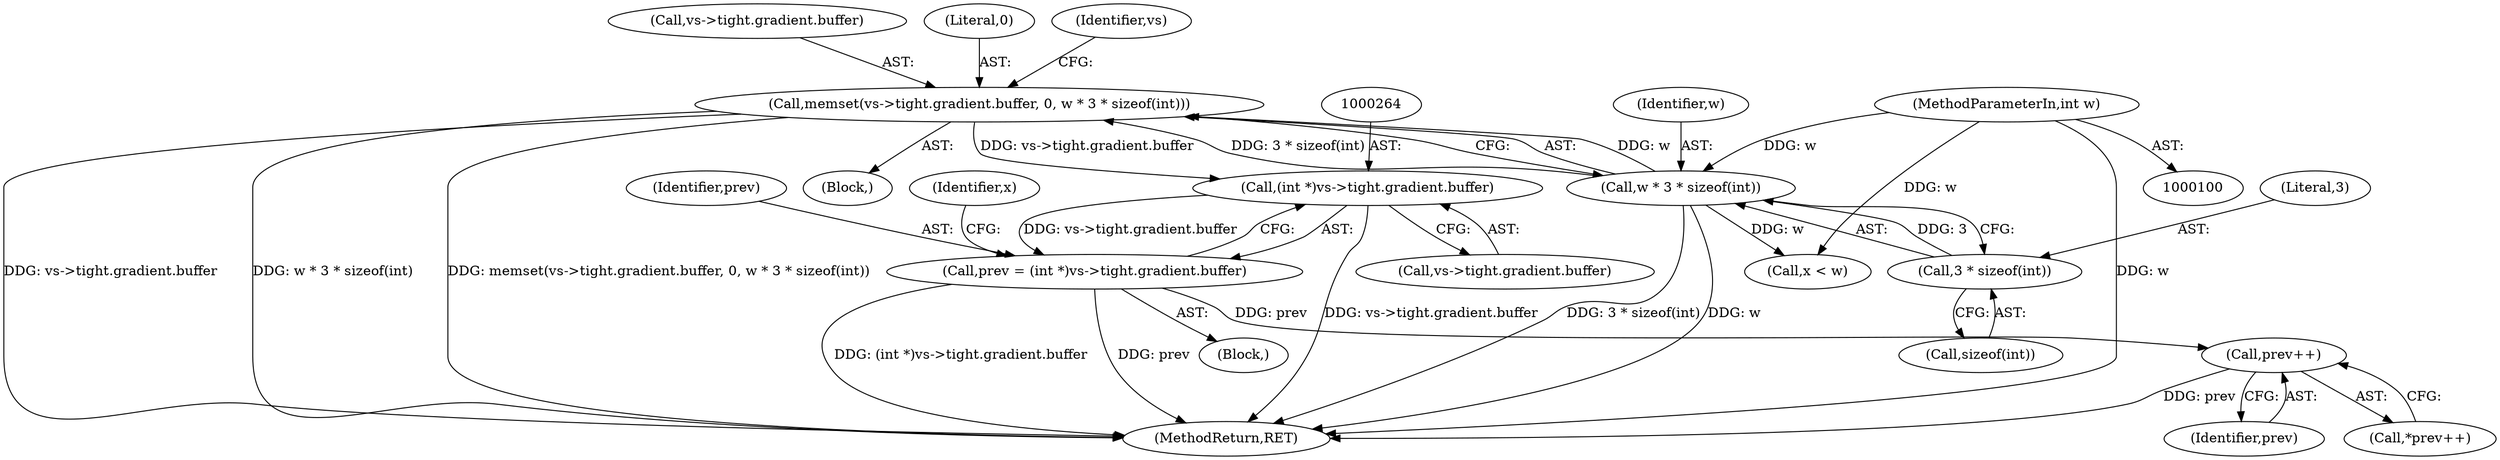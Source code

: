 digraph "0_qemu_9f64916da20eea67121d544698676295bbb105a7_7@API" {
"1000123" [label="(Call,memset(vs->tight.gradient.buffer, 0, w * 3 * sizeof(int)))"];
"1000132" [label="(Call,w * 3 * sizeof(int))"];
"1000103" [label="(MethodParameterIn,int w)"];
"1000134" [label="(Call,3 * sizeof(int))"];
"1000263" [label="(Call,(int *)vs->tight.gradient.buffer)"];
"1000261" [label="(Call,prev = (int *)vs->tight.gradient.buffer)"];
"1000332" [label="(Call,prev++)"];
"1000133" [label="(Identifier,w)"];
"1000262" [label="(Identifier,prev)"];
"1000276" [label="(Call,x < w)"];
"1000332" [label="(Call,prev++)"];
"1000136" [label="(Call,sizeof(int))"];
"1000265" [label="(Call,vs->tight.gradient.buffer)"];
"1000103" [label="(MethodParameterIn,int w)"];
"1000378" [label="(MethodReturn,RET)"];
"1000240" [label="(Block,)"];
"1000135" [label="(Literal,3)"];
"1000132" [label="(Call,w * 3 * sizeof(int))"];
"1000124" [label="(Call,vs->tight.gradient.buffer)"];
"1000263" [label="(Call,(int *)vs->tight.gradient.buffer)"];
"1000331" [label="(Call,*prev++)"];
"1000131" [label="(Literal,0)"];
"1000123" [label="(Call,memset(vs->tight.gradient.buffer, 0, w * 3 * sizeof(int)))"];
"1000134" [label="(Call,3 * sizeof(int))"];
"1000333" [label="(Identifier,prev)"];
"1000105" [label="(Block,)"];
"1000261" [label="(Call,prev = (int *)vs->tight.gradient.buffer)"];
"1000143" [label="(Identifier,vs)"];
"1000274" [label="(Identifier,x)"];
"1000123" -> "1000105"  [label="AST: "];
"1000123" -> "1000132"  [label="CFG: "];
"1000124" -> "1000123"  [label="AST: "];
"1000131" -> "1000123"  [label="AST: "];
"1000132" -> "1000123"  [label="AST: "];
"1000143" -> "1000123"  [label="CFG: "];
"1000123" -> "1000378"  [label="DDG: memset(vs->tight.gradient.buffer, 0, w * 3 * sizeof(int))"];
"1000123" -> "1000378"  [label="DDG: w * 3 * sizeof(int)"];
"1000123" -> "1000378"  [label="DDG: vs->tight.gradient.buffer"];
"1000132" -> "1000123"  [label="DDG: w"];
"1000132" -> "1000123"  [label="DDG: 3 * sizeof(int)"];
"1000123" -> "1000263"  [label="DDG: vs->tight.gradient.buffer"];
"1000132" -> "1000134"  [label="CFG: "];
"1000133" -> "1000132"  [label="AST: "];
"1000134" -> "1000132"  [label="AST: "];
"1000132" -> "1000378"  [label="DDG: 3 * sizeof(int)"];
"1000132" -> "1000378"  [label="DDG: w"];
"1000103" -> "1000132"  [label="DDG: w"];
"1000134" -> "1000132"  [label="DDG: 3"];
"1000132" -> "1000276"  [label="DDG: w"];
"1000103" -> "1000100"  [label="AST: "];
"1000103" -> "1000378"  [label="DDG: w"];
"1000103" -> "1000276"  [label="DDG: w"];
"1000134" -> "1000136"  [label="CFG: "];
"1000135" -> "1000134"  [label="AST: "];
"1000136" -> "1000134"  [label="AST: "];
"1000263" -> "1000261"  [label="AST: "];
"1000263" -> "1000265"  [label="CFG: "];
"1000264" -> "1000263"  [label="AST: "];
"1000265" -> "1000263"  [label="AST: "];
"1000261" -> "1000263"  [label="CFG: "];
"1000263" -> "1000378"  [label="DDG: vs->tight.gradient.buffer"];
"1000263" -> "1000261"  [label="DDG: vs->tight.gradient.buffer"];
"1000261" -> "1000240"  [label="AST: "];
"1000262" -> "1000261"  [label="AST: "];
"1000274" -> "1000261"  [label="CFG: "];
"1000261" -> "1000378"  [label="DDG: (int *)vs->tight.gradient.buffer"];
"1000261" -> "1000378"  [label="DDG: prev"];
"1000261" -> "1000332"  [label="DDG: prev"];
"1000332" -> "1000331"  [label="AST: "];
"1000332" -> "1000333"  [label="CFG: "];
"1000333" -> "1000332"  [label="AST: "];
"1000331" -> "1000332"  [label="CFG: "];
"1000332" -> "1000378"  [label="DDG: prev"];
}
